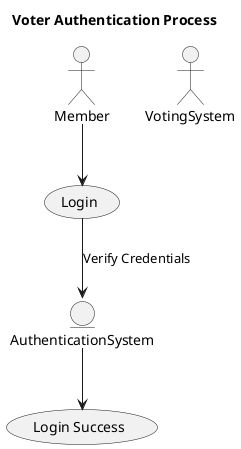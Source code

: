 @startuml
title Voter Authentication Process

actor Member
actor VotingSystem
entity AuthenticationSystem

Member --> (Login)
(Login) --> AuthenticationSystem: Verify Credentials
(AuthenticationSystem) --> (Login Success)
@enduml
